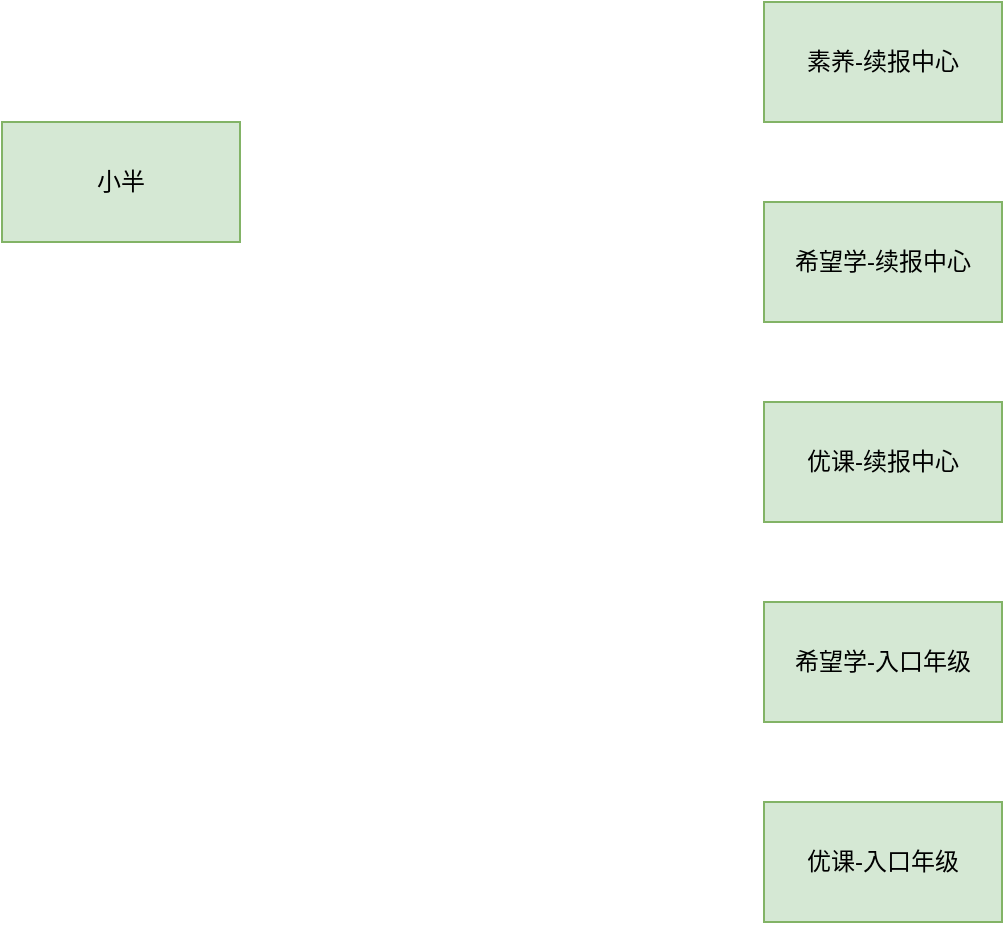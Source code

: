 <mxfile version="26.1.3">
  <diagram name="第 1 页" id="9Fog6PMzjCSzRfVmr_Oy">
    <mxGraphModel dx="1024" dy="588" grid="1" gridSize="10" guides="1" tooltips="1" connect="1" arrows="1" fold="1" page="1" pageScale="1" pageWidth="1600" pageHeight="1200" math="0" shadow="0">
      <root>
        <mxCell id="0" />
        <mxCell id="1" parent="0" />
        <mxCell id="_DpiRx70NHCl_bEKjOj2-1" value="希望学-续报中心" style="rounded=0;whiteSpace=wrap;html=1;fillColor=#d5e8d4;strokeColor=#82b366;" parent="1" vertex="1">
          <mxGeometry x="641" y="360" width="119" height="60" as="geometry" />
        </mxCell>
        <mxCell id="j4IGC4dSVH3_SFCh3_FS-4" value="优课-续报中心" style="rounded=0;whiteSpace=wrap;html=1;fillColor=#d5e8d4;strokeColor=#82b366;" vertex="1" parent="1">
          <mxGeometry x="641" y="460" width="119" height="60" as="geometry" />
        </mxCell>
        <mxCell id="j4IGC4dSVH3_SFCh3_FS-5" value="希望学-入口年级" style="rounded=0;whiteSpace=wrap;html=1;fillColor=#d5e8d4;strokeColor=#82b366;" vertex="1" parent="1">
          <mxGeometry x="641" y="560" width="119" height="60" as="geometry" />
        </mxCell>
        <mxCell id="j4IGC4dSVH3_SFCh3_FS-6" value="优课-入口年级" style="rounded=0;whiteSpace=wrap;html=1;fillColor=#d5e8d4;strokeColor=#82b366;" vertex="1" parent="1">
          <mxGeometry x="641" y="660" width="119" height="60" as="geometry" />
        </mxCell>
        <mxCell id="j4IGC4dSVH3_SFCh3_FS-7" style="edgeStyle=orthogonalEdgeStyle;rounded=0;orthogonalLoop=1;jettySize=auto;html=1;exitX=0.5;exitY=1;exitDx=0;exitDy=0;" edge="1" parent="1" source="j4IGC4dSVH3_SFCh3_FS-6" target="j4IGC4dSVH3_SFCh3_FS-6">
          <mxGeometry relative="1" as="geometry" />
        </mxCell>
        <mxCell id="j4IGC4dSVH3_SFCh3_FS-9" value="小半" style="rounded=0;whiteSpace=wrap;html=1;fillColor=#d5e8d4;strokeColor=#82b366;" vertex="1" parent="1">
          <mxGeometry x="260" y="320" width="119" height="60" as="geometry" />
        </mxCell>
        <mxCell id="j4IGC4dSVH3_SFCh3_FS-10" value="素养-续报中心" style="rounded=0;whiteSpace=wrap;html=1;fillColor=#d5e8d4;strokeColor=#82b366;" vertex="1" parent="1">
          <mxGeometry x="641" y="260" width="119" height="60" as="geometry" />
        </mxCell>
      </root>
    </mxGraphModel>
  </diagram>
</mxfile>
